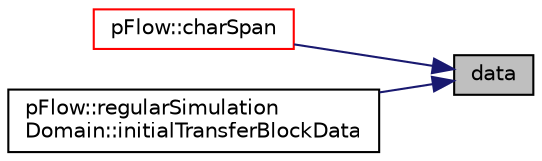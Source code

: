 digraph "data"
{
 // LATEX_PDF_SIZE
  edge [fontname="Helvetica",fontsize="10",labelfontname="Helvetica",labelfontsize="10"];
  node [fontname="Helvetica",fontsize="10",shape=record];
  rankdir="RL";
  Node1 [label="data",height=0.2,width=0.4,color="black", fillcolor="grey75", style="filled", fontcolor="black",tooltip=" "];
  Node1 -> Node2 [dir="back",color="midnightblue",fontsize="10",style="solid",fontname="Helvetica"];
  Node2 [label="pFlow::charSpan",height=0.2,width=0.4,color="red", fillcolor="white", style="filled",URL="$namespacepFlow.html#a7e4d5909a08c3de9750f00fcb744fb0d",tooltip=" "];
  Node1 -> Node13 [dir="back",color="midnightblue",fontsize="10",style="solid",fontname="Helvetica"];
  Node13 [label="pFlow::regularSimulation\lDomain::initialTransferBlockData",height=0.2,width=0.4,color="black", fillcolor="white", style="filled",URL="$classpFlow_1_1regularSimulationDomain.html#a78e089675fbdcf44befc37d377f1152f",tooltip=" "];
}
